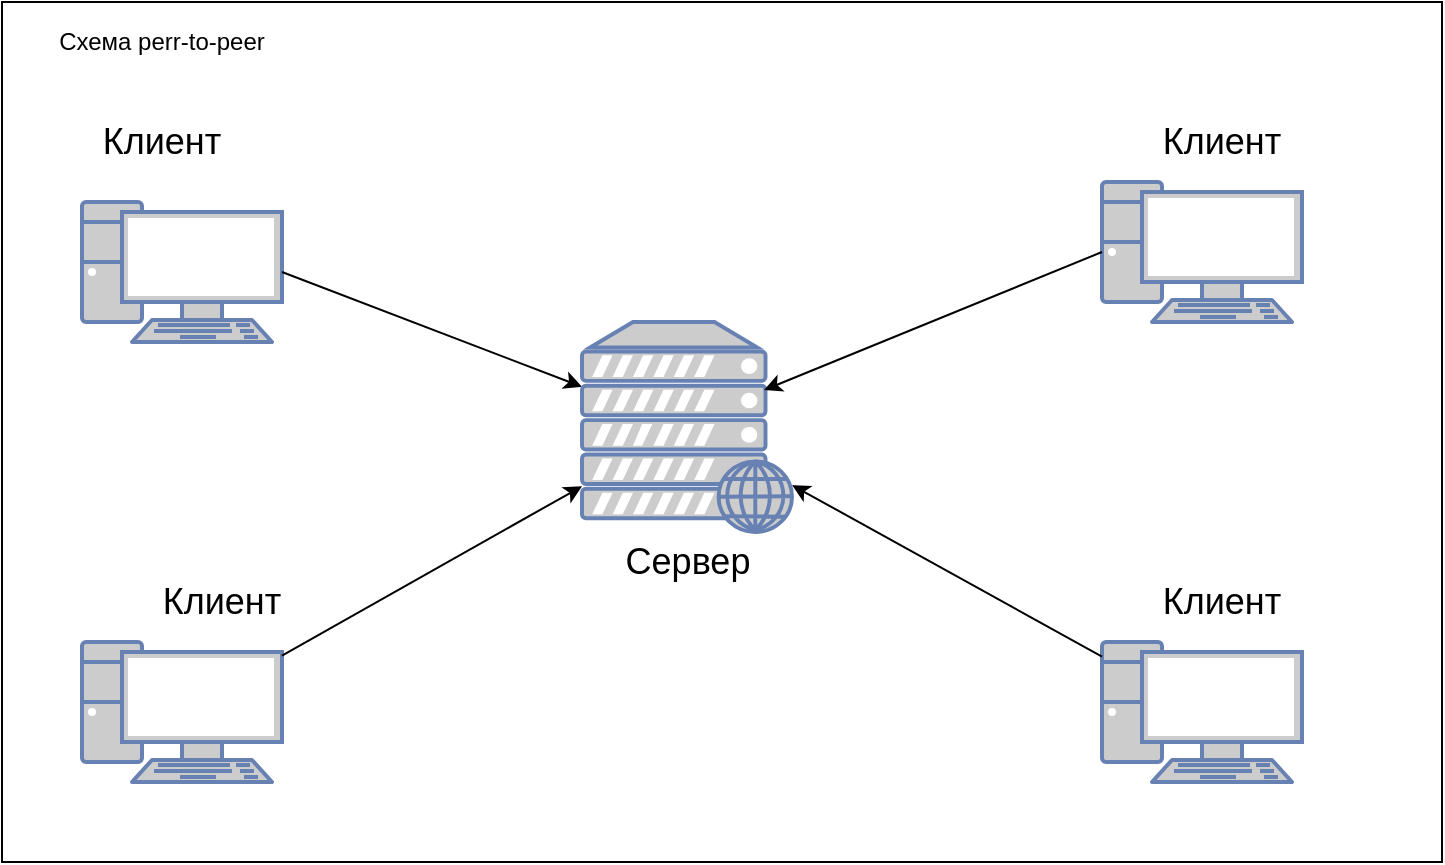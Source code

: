 <mxfile version="13.9.9" type="device"><diagram id="H0RmkLNxokVOp99bpQfy" name="Страница 1"><mxGraphModel dx="1086" dy="806" grid="1" gridSize="10" guides="1" tooltips="1" connect="1" arrows="1" fold="1" page="1" pageScale="1" pageWidth="827" pageHeight="1169" math="0" shadow="0"><root><mxCell id="0"/><mxCell id="1" parent="0"/><mxCell id="vTSzhqNDYjM9x96WdWWj-8" value="" style="rounded=0;whiteSpace=wrap;html=1;" parent="1" vertex="1"><mxGeometry x="30" y="60" width="720" height="430" as="geometry"/></mxCell><mxCell id="vTSzhqNDYjM9x96WdWWj-2" value="" style="fontColor=#0066CC;verticalAlign=top;verticalLabelPosition=bottom;labelPosition=center;align=center;html=1;outlineConnect=0;fillColor=#CCCCCC;strokeColor=#6881B3;gradientColor=none;gradientDirection=north;strokeWidth=2;shape=mxgraph.networks.pc;" parent="1" vertex="1"><mxGeometry x="70" y="160" width="100" height="70" as="geometry"/></mxCell><mxCell id="vTSzhqNDYjM9x96WdWWj-11" value="&lt;font style=&quot;font-size: 18px&quot;&gt;Сервер&lt;/font&gt;" style="text;html=1;strokeColor=none;fillColor=none;align=center;verticalAlign=middle;whiteSpace=wrap;rounded=0;" parent="1" vertex="1"><mxGeometry x="352.5" y="330" width="40" height="20" as="geometry"/></mxCell><mxCell id="vTSzhqNDYjM9x96WdWWj-21" value="" style="endArrow=classic;html=1;exitX=1;exitY=0.5;exitDx=0;exitDy=0;exitPerimeter=0;" parent="1" source="vTSzhqNDYjM9x96WdWWj-2" target="RUj3-OuDsckRG09q9UY8-2" edge="1"><mxGeometry width="50" height="50" relative="1" as="geometry"><mxPoint x="390" y="430" as="sourcePoint"/><mxPoint x="370" y="195" as="targetPoint"/></mxGeometry></mxCell><mxCell id="vTSzhqNDYjM9x96WdWWj-39" value="&lt;font style=&quot;font-size: 18px&quot;&gt;Клиент&lt;/font&gt;" style="text;html=1;strokeColor=none;fillColor=none;align=center;verticalAlign=middle;whiteSpace=wrap;rounded=0;" parent="1" vertex="1"><mxGeometry x="90" y="120" width="40" height="20" as="geometry"/></mxCell><mxCell id="RUj3-OuDsckRG09q9UY8-2" value="" style="fontColor=#0066CC;verticalAlign=top;verticalLabelPosition=bottom;labelPosition=center;align=center;html=1;outlineConnect=0;fillColor=#CCCCCC;strokeColor=#6881B3;gradientColor=none;gradientDirection=north;strokeWidth=2;shape=mxgraph.networks.web_server;" vertex="1" parent="1"><mxGeometry x="320" y="220" width="105" height="105" as="geometry"/></mxCell><mxCell id="RUj3-OuDsckRG09q9UY8-3" value="" style="fontColor=#0066CC;verticalAlign=top;verticalLabelPosition=bottom;labelPosition=center;align=center;html=1;outlineConnect=0;fillColor=#CCCCCC;strokeColor=#6881B3;gradientColor=none;gradientDirection=north;strokeWidth=2;shape=mxgraph.networks.pc;" vertex="1" parent="1"><mxGeometry x="70" y="380" width="100" height="70" as="geometry"/></mxCell><mxCell id="RUj3-OuDsckRG09q9UY8-4" value="" style="fontColor=#0066CC;verticalAlign=top;verticalLabelPosition=bottom;labelPosition=center;align=center;html=1;outlineConnect=0;fillColor=#CCCCCC;strokeColor=#6881B3;gradientColor=none;gradientDirection=north;strokeWidth=2;shape=mxgraph.networks.pc;" vertex="1" parent="1"><mxGeometry x="580" y="150" width="100" height="70" as="geometry"/></mxCell><mxCell id="RUj3-OuDsckRG09q9UY8-5" value="" style="fontColor=#0066CC;verticalAlign=top;verticalLabelPosition=bottom;labelPosition=center;align=center;html=1;outlineConnect=0;fillColor=#CCCCCC;strokeColor=#6881B3;gradientColor=none;gradientDirection=north;strokeWidth=2;shape=mxgraph.networks.pc;" vertex="1" parent="1"><mxGeometry x="580" y="380" width="100" height="70" as="geometry"/></mxCell><mxCell id="RUj3-OuDsckRG09q9UY8-7" value="" style="endArrow=classic;html=1;" edge="1" parent="1" source="RUj3-OuDsckRG09q9UY8-3" target="RUj3-OuDsckRG09q9UY8-2"><mxGeometry width="50" height="50" relative="1" as="geometry"><mxPoint x="390" y="420" as="sourcePoint"/><mxPoint x="440" y="370" as="targetPoint"/></mxGeometry></mxCell><mxCell id="RUj3-OuDsckRG09q9UY8-8" value="" style="endArrow=classic;html=1;exitX=0;exitY=0.5;exitDx=0;exitDy=0;exitPerimeter=0;entryX=0.867;entryY=0.324;entryDx=0;entryDy=0;entryPerimeter=0;" edge="1" parent="1" source="RUj3-OuDsckRG09q9UY8-4" target="RUj3-OuDsckRG09q9UY8-2"><mxGeometry width="50" height="50" relative="1" as="geometry"><mxPoint x="600" y="290" as="sourcePoint"/><mxPoint x="650" y="240" as="targetPoint"/></mxGeometry></mxCell><mxCell id="RUj3-OuDsckRG09q9UY8-9" value="" style="endArrow=classic;html=1;" edge="1" parent="1" source="RUj3-OuDsckRG09q9UY8-5" target="RUj3-OuDsckRG09q9UY8-2"><mxGeometry width="50" height="50" relative="1" as="geometry"><mxPoint x="580" y="350" as="sourcePoint"/><mxPoint x="630" y="300" as="targetPoint"/></mxGeometry></mxCell><mxCell id="RUj3-OuDsckRG09q9UY8-10" value="&lt;font style=&quot;font-size: 18px&quot;&gt;Клиент&lt;/font&gt;" style="text;html=1;strokeColor=none;fillColor=none;align=center;verticalAlign=middle;whiteSpace=wrap;rounded=0;" vertex="1" parent="1"><mxGeometry x="620" y="120" width="40" height="20" as="geometry"/></mxCell><mxCell id="RUj3-OuDsckRG09q9UY8-11" value="&lt;font style=&quot;font-size: 18px&quot;&gt;Клиент&lt;/font&gt;" style="text;html=1;strokeColor=none;fillColor=none;align=center;verticalAlign=middle;whiteSpace=wrap;rounded=0;" vertex="1" parent="1"><mxGeometry x="620" y="350" width="40" height="20" as="geometry"/></mxCell><mxCell id="RUj3-OuDsckRG09q9UY8-12" value="&lt;font style=&quot;font-size: 18px&quot;&gt;Клиент&lt;/font&gt;" style="text;html=1;strokeColor=none;fillColor=none;align=center;verticalAlign=middle;whiteSpace=wrap;rounded=0;" vertex="1" parent="1"><mxGeometry x="120" y="350" width="40" height="20" as="geometry"/></mxCell><mxCell id="RUj3-OuDsckRG09q9UY8-13" value="Схема perr-to-peer" style="text;html=1;strokeColor=none;fillColor=none;align=center;verticalAlign=middle;whiteSpace=wrap;rounded=0;" vertex="1" parent="1"><mxGeometry x="50" y="70" width="120" height="20" as="geometry"/></mxCell></root></mxGraphModel></diagram></mxfile>